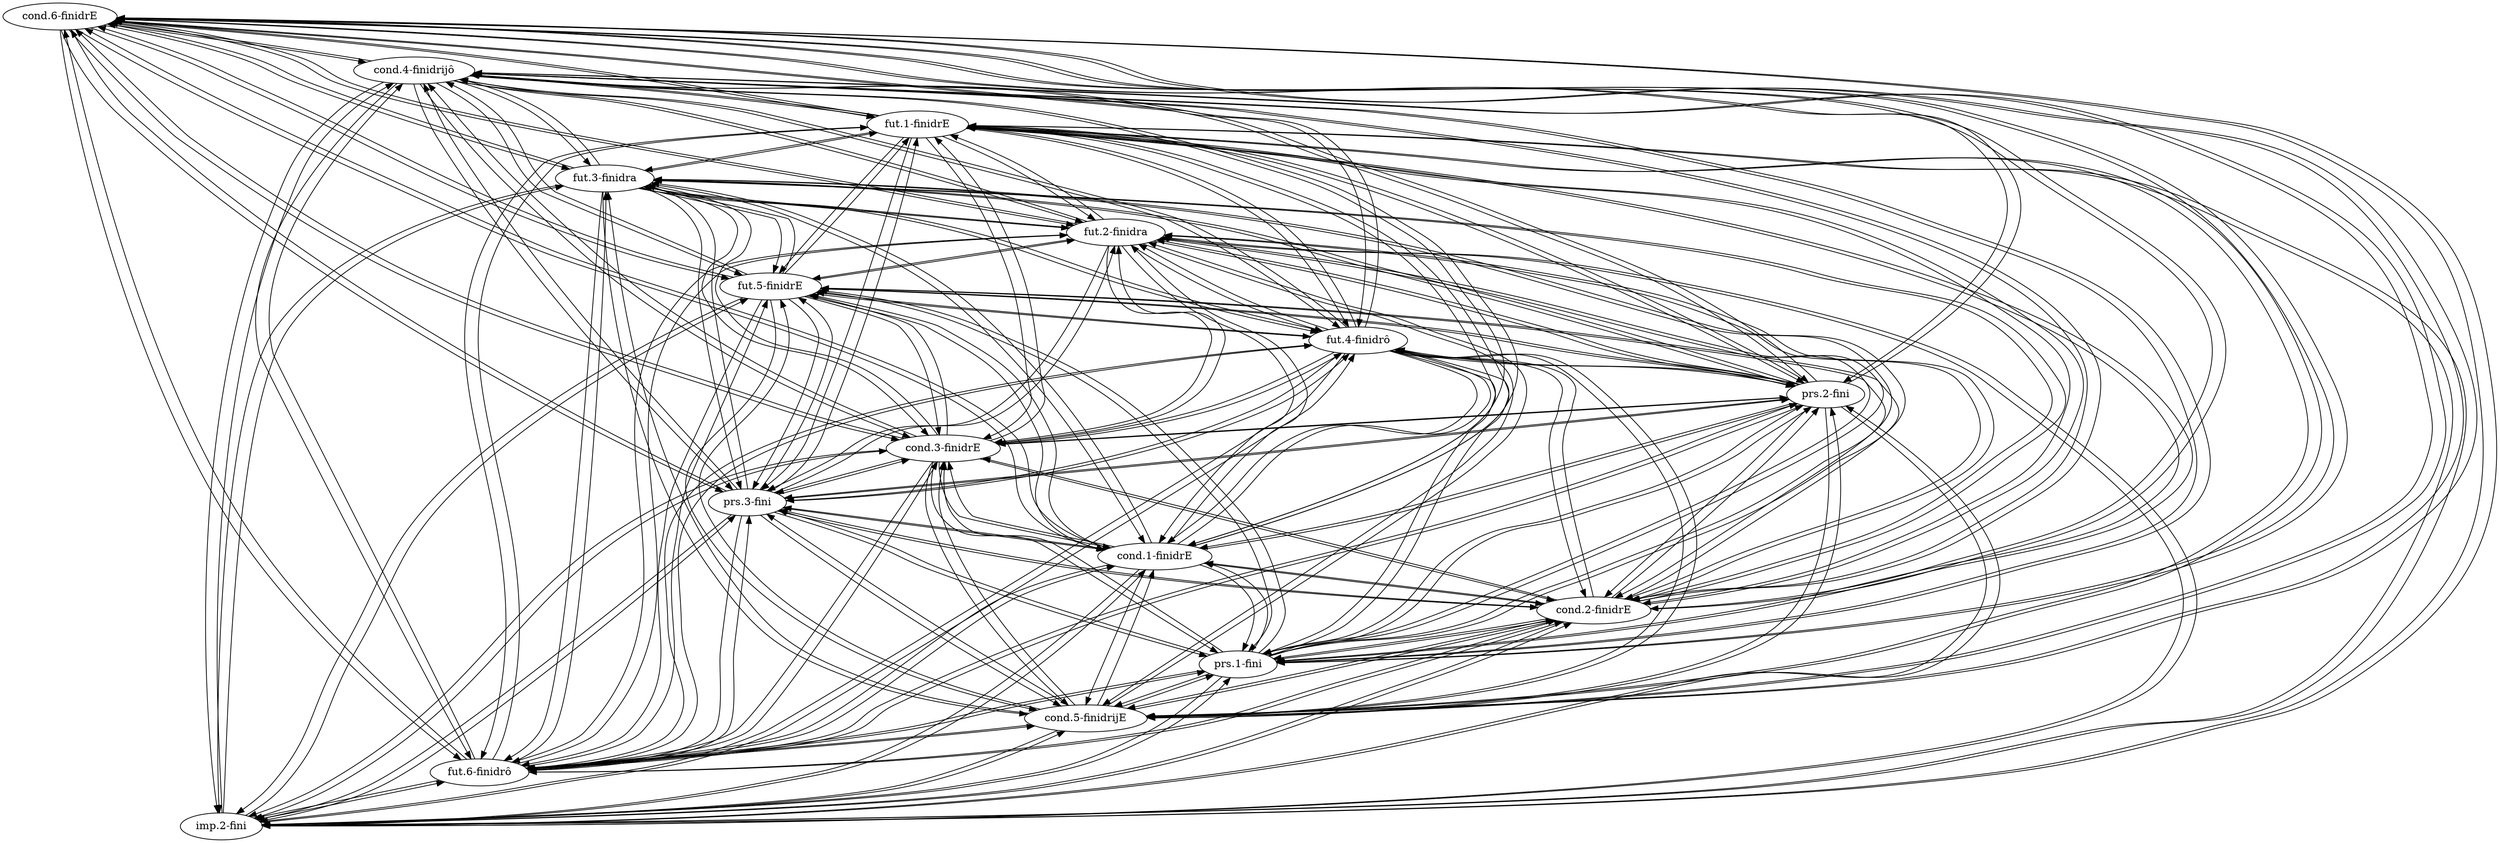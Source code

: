 strict digraph G {
"cond.6-finidrE" [weight="0.01"];
"cond.4-finidrijô" [weight="0.01"];
"imp.2-fini" [weight="0.83"];
"fut.6-finidrô" [weight="0.01"];
"cond.5-finidrijE" [weight="0.01"];
"prs.1-fini" [weight="0.66"];
"cond.2-finidrE" [weight="0.01"];
"cond.1-finidrE" [weight="0.01"];
"prs.3-fini" [weight="0.83"];
"cond.3-finidrE" [weight="0.01"];
"prs.2-fini" [weight="0.83"];
"fut.4-finidrô" [weight="0.01"];
"fut.5-finidrE" [weight="0.01"];
"fut.2-finidra" [weight="0.01"];
"fut.3-finidra" [weight="0.01"];
"fut.1-finidrE" [weight="0.01"];
"cond.6-finidrE" -> "cond.4-finidrijô"  [weight="0.01"];
"cond.6-finidrE" -> "imp.2-fini"  [weight="0.83"];
"cond.6-finidrE" -> "fut.1-finidrE"  [weight="0.01"];
"cond.6-finidrE" -> "fut.6-finidrô"  [weight="0.01"];
"cond.6-finidrE" -> "cond.5-finidrijE"  [weight="0.01"];
"cond.6-finidrE" -> "prs.1-fini"  [weight="0.66"];
"cond.6-finidrE" -> "cond.2-finidrE"  [weight="0.01"];
"cond.6-finidrE" -> "cond.1-finidrE"  [weight="0.01"];
"cond.6-finidrE" -> "prs.3-fini"  [weight="0.83"];
"cond.6-finidrE" -> "prs.2-fini"  [weight="0.83"];
"cond.6-finidrE" -> "fut.4-finidrô"  [weight="0.01"];
"cond.6-finidrE" -> "fut.5-finidrE"  [weight="0.01"];
"cond.6-finidrE" -> "fut.2-finidra"  [weight="0.01"];
"cond.6-finidrE" -> "fut.3-finidra"  [weight="0.01"];
"cond.6-finidrE" -> "cond.3-finidrE"  [weight="0.01"];
"cond.4-finidrijô" -> "cond.6-finidrE"  [weight="0.01"];
"cond.4-finidrijô" -> "imp.2-fini"  [weight="0.83"];
"cond.4-finidrijô" -> "fut.1-finidrE"  [weight="0.01"];
"cond.4-finidrijô" -> "fut.6-finidrô"  [weight="0.01"];
"cond.4-finidrijô" -> "cond.5-finidrijE"  [weight="0.01"];
"cond.4-finidrijô" -> "prs.1-fini"  [weight="0.66"];
"cond.4-finidrijô" -> "cond.2-finidrE"  [weight="0.01"];
"cond.4-finidrijô" -> "cond.1-finidrE"  [weight="0.01"];
"cond.4-finidrijô" -> "prs.3-fini"  [weight="0.83"];
"cond.4-finidrijô" -> "prs.2-fini"  [weight="0.83"];
"cond.4-finidrijô" -> "fut.4-finidrô"  [weight="0.01"];
"cond.4-finidrijô" -> "fut.5-finidrE"  [weight="0.01"];
"cond.4-finidrijô" -> "fut.2-finidra"  [weight="0.01"];
"cond.4-finidrijô" -> "fut.3-finidra"  [weight="0.01"];
"cond.4-finidrijô" -> "cond.3-finidrE"  [weight="0.01"];
"imp.2-fini" -> "cond.6-finidrE"  [weight="0.0002"];
"imp.2-fini" -> "cond.4-finidrijô"  [weight="0.0002"];
"imp.2-fini" -> "fut.1-finidrE"  [weight="0.0002"];
"imp.2-fini" -> "fut.6-finidrô"  [weight="0.0002"];
"imp.2-fini" -> "cond.5-finidrijE"  [weight="0.0002"];
"imp.2-fini" -> "prs.1-fini"  [weight="0.66"];
"imp.2-fini" -> "cond.2-finidrE"  [weight="0.0002"];
"imp.2-fini" -> "cond.1-finidrE"  [weight="0.0002"];
"imp.2-fini" -> "prs.3-fini"  [weight="0.83"];
"imp.2-fini" -> "prs.2-fini"  [weight="0.83"];
"imp.2-fini" -> "fut.4-finidrô"  [weight="0.0002"];
"imp.2-fini" -> "fut.5-finidrE"  [weight="0.0002"];
"imp.2-fini" -> "fut.2-finidra"  [weight="0.0002"];
"imp.2-fini" -> "fut.3-finidra"  [weight="0.0002"];
"imp.2-fini" -> "cond.3-finidrE"  [weight="0.0002"];
"fut.1-finidrE" -> "cond.6-finidrE"  [weight="0.01"];
"fut.1-finidrE" -> "cond.4-finidrijô"  [weight="0.01"];
"fut.1-finidrE" -> "imp.2-fini"  [weight="0.83"];
"fut.1-finidrE" -> "fut.6-finidrô"  [weight="0.01"];
"fut.1-finidrE" -> "cond.5-finidrijE"  [weight="0.01"];
"fut.1-finidrE" -> "prs.1-fini"  [weight="0.66"];
"fut.1-finidrE" -> "cond.2-finidrE"  [weight="0.01"];
"fut.1-finidrE" -> "cond.1-finidrE"  [weight="0.01"];
"fut.1-finidrE" -> "prs.3-fini"  [weight="0.83"];
"fut.1-finidrE" -> "prs.2-fini"  [weight="0.83"];
"fut.1-finidrE" -> "fut.4-finidrô"  [weight="0.01"];
"fut.1-finidrE" -> "fut.5-finidrE"  [weight="0.01"];
"fut.1-finidrE" -> "fut.2-finidra"  [weight="0.01"];
"fut.1-finidrE" -> "fut.3-finidra"  [weight="0.01"];
"fut.1-finidrE" -> "cond.3-finidrE"  [weight="0.01"];
"fut.6-finidrô" -> "cond.6-finidrE"  [weight="0.01"];
"fut.6-finidrô" -> "cond.4-finidrijô"  [weight="0.01"];
"fut.6-finidrô" -> "imp.2-fini"  [weight="0.83"];
"fut.6-finidrô" -> "fut.1-finidrE"  [weight="0.01"];
"fut.6-finidrô" -> "cond.5-finidrijE"  [weight="0.01"];
"fut.6-finidrô" -> "prs.1-fini"  [weight="0.66"];
"fut.6-finidrô" -> "cond.2-finidrE"  [weight="0.01"];
"fut.6-finidrô" -> "cond.1-finidrE"  [weight="0.01"];
"fut.6-finidrô" -> "prs.3-fini"  [weight="0.83"];
"fut.6-finidrô" -> "prs.2-fini"  [weight="0.83"];
"fut.6-finidrô" -> "fut.4-finidrô"  [weight="0.01"];
"fut.6-finidrô" -> "fut.5-finidrE"  [weight="0.01"];
"fut.6-finidrô" -> "fut.2-finidra"  [weight="0.01"];
"fut.6-finidrô" -> "fut.3-finidra"  [weight="0.01"];
"fut.6-finidrô" -> "cond.3-finidrE"  [weight="0.01"];
"cond.5-finidrijE" -> "cond.6-finidrE"  [weight="0.01"];
"cond.5-finidrijE" -> "cond.4-finidrijô"  [weight="0.01"];
"cond.5-finidrijE" -> "imp.2-fini"  [weight="0.83"];
"cond.5-finidrijE" -> "fut.1-finidrE"  [weight="0.01"];
"cond.5-finidrijE" -> "fut.6-finidrô"  [weight="0.01"];
"cond.5-finidrijE" -> "prs.1-fini"  [weight="0.66"];
"cond.5-finidrijE" -> "cond.2-finidrE"  [weight="0.01"];
"cond.5-finidrijE" -> "cond.1-finidrE"  [weight="0.01"];
"cond.5-finidrijE" -> "prs.3-fini"  [weight="0.83"];
"cond.5-finidrijE" -> "prs.2-fini"  [weight="0.83"];
"cond.5-finidrijE" -> "fut.4-finidrô"  [weight="0.01"];
"cond.5-finidrijE" -> "fut.5-finidrE"  [weight="0.01"];
"cond.5-finidrijE" -> "fut.2-finidra"  [weight="0.01"];
"cond.5-finidrijE" -> "fut.3-finidra"  [weight="0.01"];
"cond.5-finidrijE" -> "cond.3-finidrE"  [weight="0.01"];
"prs.1-fini" -> "cond.6-finidrE"  [weight="0.0002"];
"prs.1-fini" -> "cond.4-finidrijô"  [weight="0.0002"];
"prs.1-fini" -> "imp.2-fini"  [weight="0.83"];
"prs.1-fini" -> "fut.1-finidrE"  [weight="0.0002"];
"prs.1-fini" -> "fut.6-finidrô"  [weight="0.0002"];
"prs.1-fini" -> "cond.5-finidrijE"  [weight="0.0002"];
"prs.1-fini" -> "cond.2-finidrE"  [weight="0.0002"];
"prs.1-fini" -> "cond.1-finidrE"  [weight="0.0002"];
"prs.1-fini" -> "prs.3-fini"  [weight="0.83"];
"prs.1-fini" -> "prs.2-fini"  [weight="0.83"];
"prs.1-fini" -> "fut.4-finidrô"  [weight="0.0002"];
"prs.1-fini" -> "fut.5-finidrE"  [weight="0.0002"];
"prs.1-fini" -> "fut.2-finidra"  [weight="0.0002"];
"prs.1-fini" -> "fut.3-finidra"  [weight="0.0002"];
"prs.1-fini" -> "cond.3-finidrE"  [weight="0.0002"];
"cond.2-finidrE" -> "cond.6-finidrE"  [weight="0.01"];
"cond.2-finidrE" -> "cond.4-finidrijô"  [weight="0.01"];
"cond.2-finidrE" -> "imp.2-fini"  [weight="0.83"];
"cond.2-finidrE" -> "fut.1-finidrE"  [weight="0.01"];
"cond.2-finidrE" -> "fut.6-finidrô"  [weight="0.01"];
"cond.2-finidrE" -> "cond.5-finidrijE"  [weight="0.01"];
"cond.2-finidrE" -> "prs.1-fini"  [weight="0.66"];
"cond.2-finidrE" -> "cond.1-finidrE"  [weight="0.01"];
"cond.2-finidrE" -> "prs.3-fini"  [weight="0.83"];
"cond.2-finidrE" -> "prs.2-fini"  [weight="0.83"];
"cond.2-finidrE" -> "fut.4-finidrô"  [weight="0.01"];
"cond.2-finidrE" -> "fut.5-finidrE"  [weight="0.01"];
"cond.2-finidrE" -> "fut.2-finidra"  [weight="0.01"];
"cond.2-finidrE" -> "fut.3-finidra"  [weight="0.01"];
"cond.2-finidrE" -> "cond.3-finidrE"  [weight="0.01"];
"cond.1-finidrE" -> "cond.6-finidrE"  [weight="0.01"];
"cond.1-finidrE" -> "cond.4-finidrijô"  [weight="0.01"];
"cond.1-finidrE" -> "imp.2-fini"  [weight="0.83"];
"cond.1-finidrE" -> "fut.1-finidrE"  [weight="0.01"];
"cond.1-finidrE" -> "fut.6-finidrô"  [weight="0.01"];
"cond.1-finidrE" -> "cond.5-finidrijE"  [weight="0.01"];
"cond.1-finidrE" -> "prs.1-fini"  [weight="0.66"];
"cond.1-finidrE" -> "cond.2-finidrE"  [weight="0.01"];
"cond.1-finidrE" -> "prs.3-fini"  [weight="0.83"];
"cond.1-finidrE" -> "prs.2-fini"  [weight="0.83"];
"cond.1-finidrE" -> "fut.4-finidrô"  [weight="0.01"];
"cond.1-finidrE" -> "fut.5-finidrE"  [weight="0.01"];
"cond.1-finidrE" -> "fut.2-finidra"  [weight="0.01"];
"cond.1-finidrE" -> "fut.3-finidra"  [weight="0.01"];
"cond.1-finidrE" -> "cond.3-finidrE"  [weight="0.01"];
"prs.3-fini" -> "cond.6-finidrE"  [weight="0.0002"];
"prs.3-fini" -> "cond.4-finidrijô"  [weight="0.0002"];
"prs.3-fini" -> "imp.2-fini"  [weight="0.83"];
"prs.3-fini" -> "fut.1-finidrE"  [weight="0.0002"];
"prs.3-fini" -> "fut.6-finidrô"  [weight="0.0002"];
"prs.3-fini" -> "cond.5-finidrijE"  [weight="0.0002"];
"prs.3-fini" -> "prs.1-fini"  [weight="0.66"];
"prs.3-fini" -> "cond.2-finidrE"  [weight="0.0002"];
"prs.3-fini" -> "cond.1-finidrE"  [weight="0.0002"];
"prs.3-fini" -> "prs.2-fini"  [weight="0.83"];
"prs.3-fini" -> "fut.4-finidrô"  [weight="0.0002"];
"prs.3-fini" -> "fut.5-finidrE"  [weight="0.0002"];
"prs.3-fini" -> "fut.2-finidra"  [weight="0.0002"];
"prs.3-fini" -> "fut.3-finidra"  [weight="0.0002"];
"prs.3-fini" -> "cond.3-finidrE"  [weight="0.0002"];
"prs.2-fini" -> "cond.6-finidrE"  [weight="0.0002"];
"prs.2-fini" -> "cond.4-finidrijô"  [weight="0.0002"];
"prs.2-fini" -> "imp.2-fini"  [weight="0.83"];
"prs.2-fini" -> "fut.1-finidrE"  [weight="0.0002"];
"prs.2-fini" -> "fut.6-finidrô"  [weight="0.0002"];
"prs.2-fini" -> "cond.5-finidrijE"  [weight="0.0002"];
"prs.2-fini" -> "prs.1-fini"  [weight="0.66"];
"prs.2-fini" -> "cond.2-finidrE"  [weight="0.0002"];
"prs.2-fini" -> "cond.1-finidrE"  [weight="0.0002"];
"prs.2-fini" -> "prs.3-fini"  [weight="0.83"];
"prs.2-fini" -> "fut.4-finidrô"  [weight="0.0002"];
"prs.2-fini" -> "fut.5-finidrE"  [weight="0.0002"];
"prs.2-fini" -> "fut.2-finidra"  [weight="0.0002"];
"prs.2-fini" -> "fut.3-finidra"  [weight="0.0002"];
"prs.2-fini" -> "cond.3-finidrE"  [weight="0.0002"];
"fut.4-finidrô" -> "cond.6-finidrE"  [weight="0.01"];
"fut.4-finidrô" -> "cond.4-finidrijô"  [weight="0.01"];
"fut.4-finidrô" -> "imp.2-fini"  [weight="0.83"];
"fut.4-finidrô" -> "fut.1-finidrE"  [weight="0.01"];
"fut.4-finidrô" -> "fut.6-finidrô"  [weight="0.01"];
"fut.4-finidrô" -> "cond.5-finidrijE"  [weight="0.01"];
"fut.4-finidrô" -> "prs.1-fini"  [weight="0.66"];
"fut.4-finidrô" -> "cond.2-finidrE"  [weight="0.01"];
"fut.4-finidrô" -> "cond.1-finidrE"  [weight="0.01"];
"fut.4-finidrô" -> "prs.3-fini"  [weight="0.83"];
"fut.4-finidrô" -> "prs.2-fini"  [weight="0.83"];
"fut.4-finidrô" -> "fut.5-finidrE"  [weight="0.01"];
"fut.4-finidrô" -> "fut.2-finidra"  [weight="0.01"];
"fut.4-finidrô" -> "fut.3-finidra"  [weight="0.01"];
"fut.4-finidrô" -> "cond.3-finidrE"  [weight="0.01"];
"fut.5-finidrE" -> "cond.6-finidrE"  [weight="0.01"];
"fut.5-finidrE" -> "cond.4-finidrijô"  [weight="0.01"];
"fut.5-finidrE" -> "imp.2-fini"  [weight="0.83"];
"fut.5-finidrE" -> "fut.6-finidrô"  [weight="0.01"];
"fut.5-finidrE" -> "cond.5-finidrijE"  [weight="0.01"];
"fut.5-finidrE" -> "prs.1-fini"  [weight="0.66"];
"fut.5-finidrE" -> "cond.2-finidrE"  [weight="0.01"];
"fut.5-finidrE" -> "cond.1-finidrE"  [weight="0.01"];
"fut.5-finidrE" -> "prs.3-fini"  [weight="0.83"];
"fut.5-finidrE" -> "prs.2-fini"  [weight="0.83"];
"fut.5-finidrE" -> "fut.4-finidrô"  [weight="0.01"];
"fut.5-finidrE" -> "fut.1-finidrE"  [weight="0.01"];
"fut.5-finidrE" -> "fut.2-finidra"  [weight="0.01"];
"fut.5-finidrE" -> "fut.3-finidra"  [weight="0.01"];
"fut.5-finidrE" -> "cond.3-finidrE"  [weight="0.01"];
"fut.2-finidra" -> "cond.6-finidrE"  [weight="0.01"];
"fut.2-finidra" -> "cond.4-finidrijô"  [weight="0.01"];
"fut.2-finidra" -> "imp.2-fini"  [weight="0.83"];
"fut.2-finidra" -> "fut.1-finidrE"  [weight="0.01"];
"fut.2-finidra" -> "fut.6-finidrô"  [weight="0.01"];
"fut.2-finidra" -> "cond.5-finidrijE"  [weight="0.01"];
"fut.2-finidra" -> "prs.1-fini"  [weight="0.66"];
"fut.2-finidra" -> "cond.2-finidrE"  [weight="0.01"];
"fut.2-finidra" -> "cond.1-finidrE"  [weight="0.01"];
"fut.2-finidra" -> "prs.3-fini"  [weight="0.83"];
"fut.2-finidra" -> "prs.2-fini"  [weight="0.83"];
"fut.2-finidra" -> "fut.4-finidrô"  [weight="0.01"];
"fut.2-finidra" -> "fut.5-finidrE"  [weight="0.01"];
"fut.2-finidra" -> "fut.3-finidra"  [weight="0.01"];
"fut.2-finidra" -> "cond.3-finidrE"  [weight="0.01"];
"fut.3-finidra" -> "cond.6-finidrE"  [weight="0.01"];
"fut.3-finidra" -> "cond.4-finidrijô"  [weight="0.01"];
"fut.3-finidra" -> "imp.2-fini"  [weight="0.83"];
"fut.3-finidra" -> "fut.1-finidrE"  [weight="0.01"];
"fut.3-finidra" -> "fut.6-finidrô"  [weight="0.01"];
"fut.3-finidra" -> "cond.5-finidrijE"  [weight="0.01"];
"fut.3-finidra" -> "prs.1-fini"  [weight="0.66"];
"fut.3-finidra" -> "cond.2-finidrE"  [weight="0.01"];
"fut.3-finidra" -> "cond.1-finidrE"  [weight="0.01"];
"fut.3-finidra" -> "prs.3-fini"  [weight="0.83"];
"fut.3-finidra" -> "prs.2-fini"  [weight="0.83"];
"fut.3-finidra" -> "fut.4-finidrô"  [weight="0.01"];
"fut.3-finidra" -> "fut.5-finidrE"  [weight="0.01"];
"fut.3-finidra" -> "fut.2-finidra"  [weight="0.01"];
"fut.3-finidra" -> "cond.3-finidrE"  [weight="0.01"];
"cond.3-finidrE" -> "cond.6-finidrE"  [weight="0.01"];
"cond.3-finidrE" -> "cond.4-finidrijô"  [weight="0.01"];
"cond.3-finidrE" -> "imp.2-fini"  [weight="0.83"];
"cond.3-finidrE" -> "fut.6-finidrô"  [weight="0.01"];
"cond.3-finidrE" -> "cond.5-finidrijE"  [weight="0.01"];
"cond.3-finidrE" -> "prs.1-fini"  [weight="0.66"];
"cond.3-finidrE" -> "cond.2-finidrE"  [weight="0.01"];
"cond.3-finidrE" -> "cond.1-finidrE"  [weight="0.01"];
"cond.3-finidrE" -> "prs.3-fini"  [weight="0.83"];
"cond.3-finidrE" -> "prs.2-fini"  [weight="0.83"];
"cond.3-finidrE" -> "fut.4-finidrô"  [weight="0.01"];
"cond.3-finidrE" -> "fut.5-finidrE"  [weight="0.01"];
"cond.3-finidrE" -> "fut.2-finidra"  [weight="0.01"];
"cond.3-finidrE" -> "fut.3-finidra"  [weight="0.01"];
"cond.3-finidrE" -> "fut.1-finidrE"  [weight="0.01"];
}
